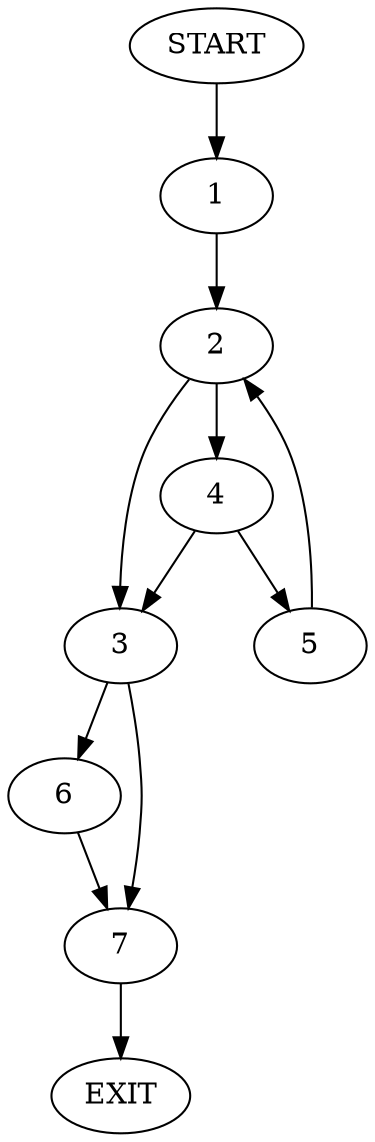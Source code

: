 digraph {
0 [label="START"]
8 [label="EXIT"]
0 -> 1
1 -> 2
2 -> 3
2 -> 4
4 -> 3
4 -> 5
3 -> 6
3 -> 7
5 -> 2
6 -> 7
7 -> 8
}
